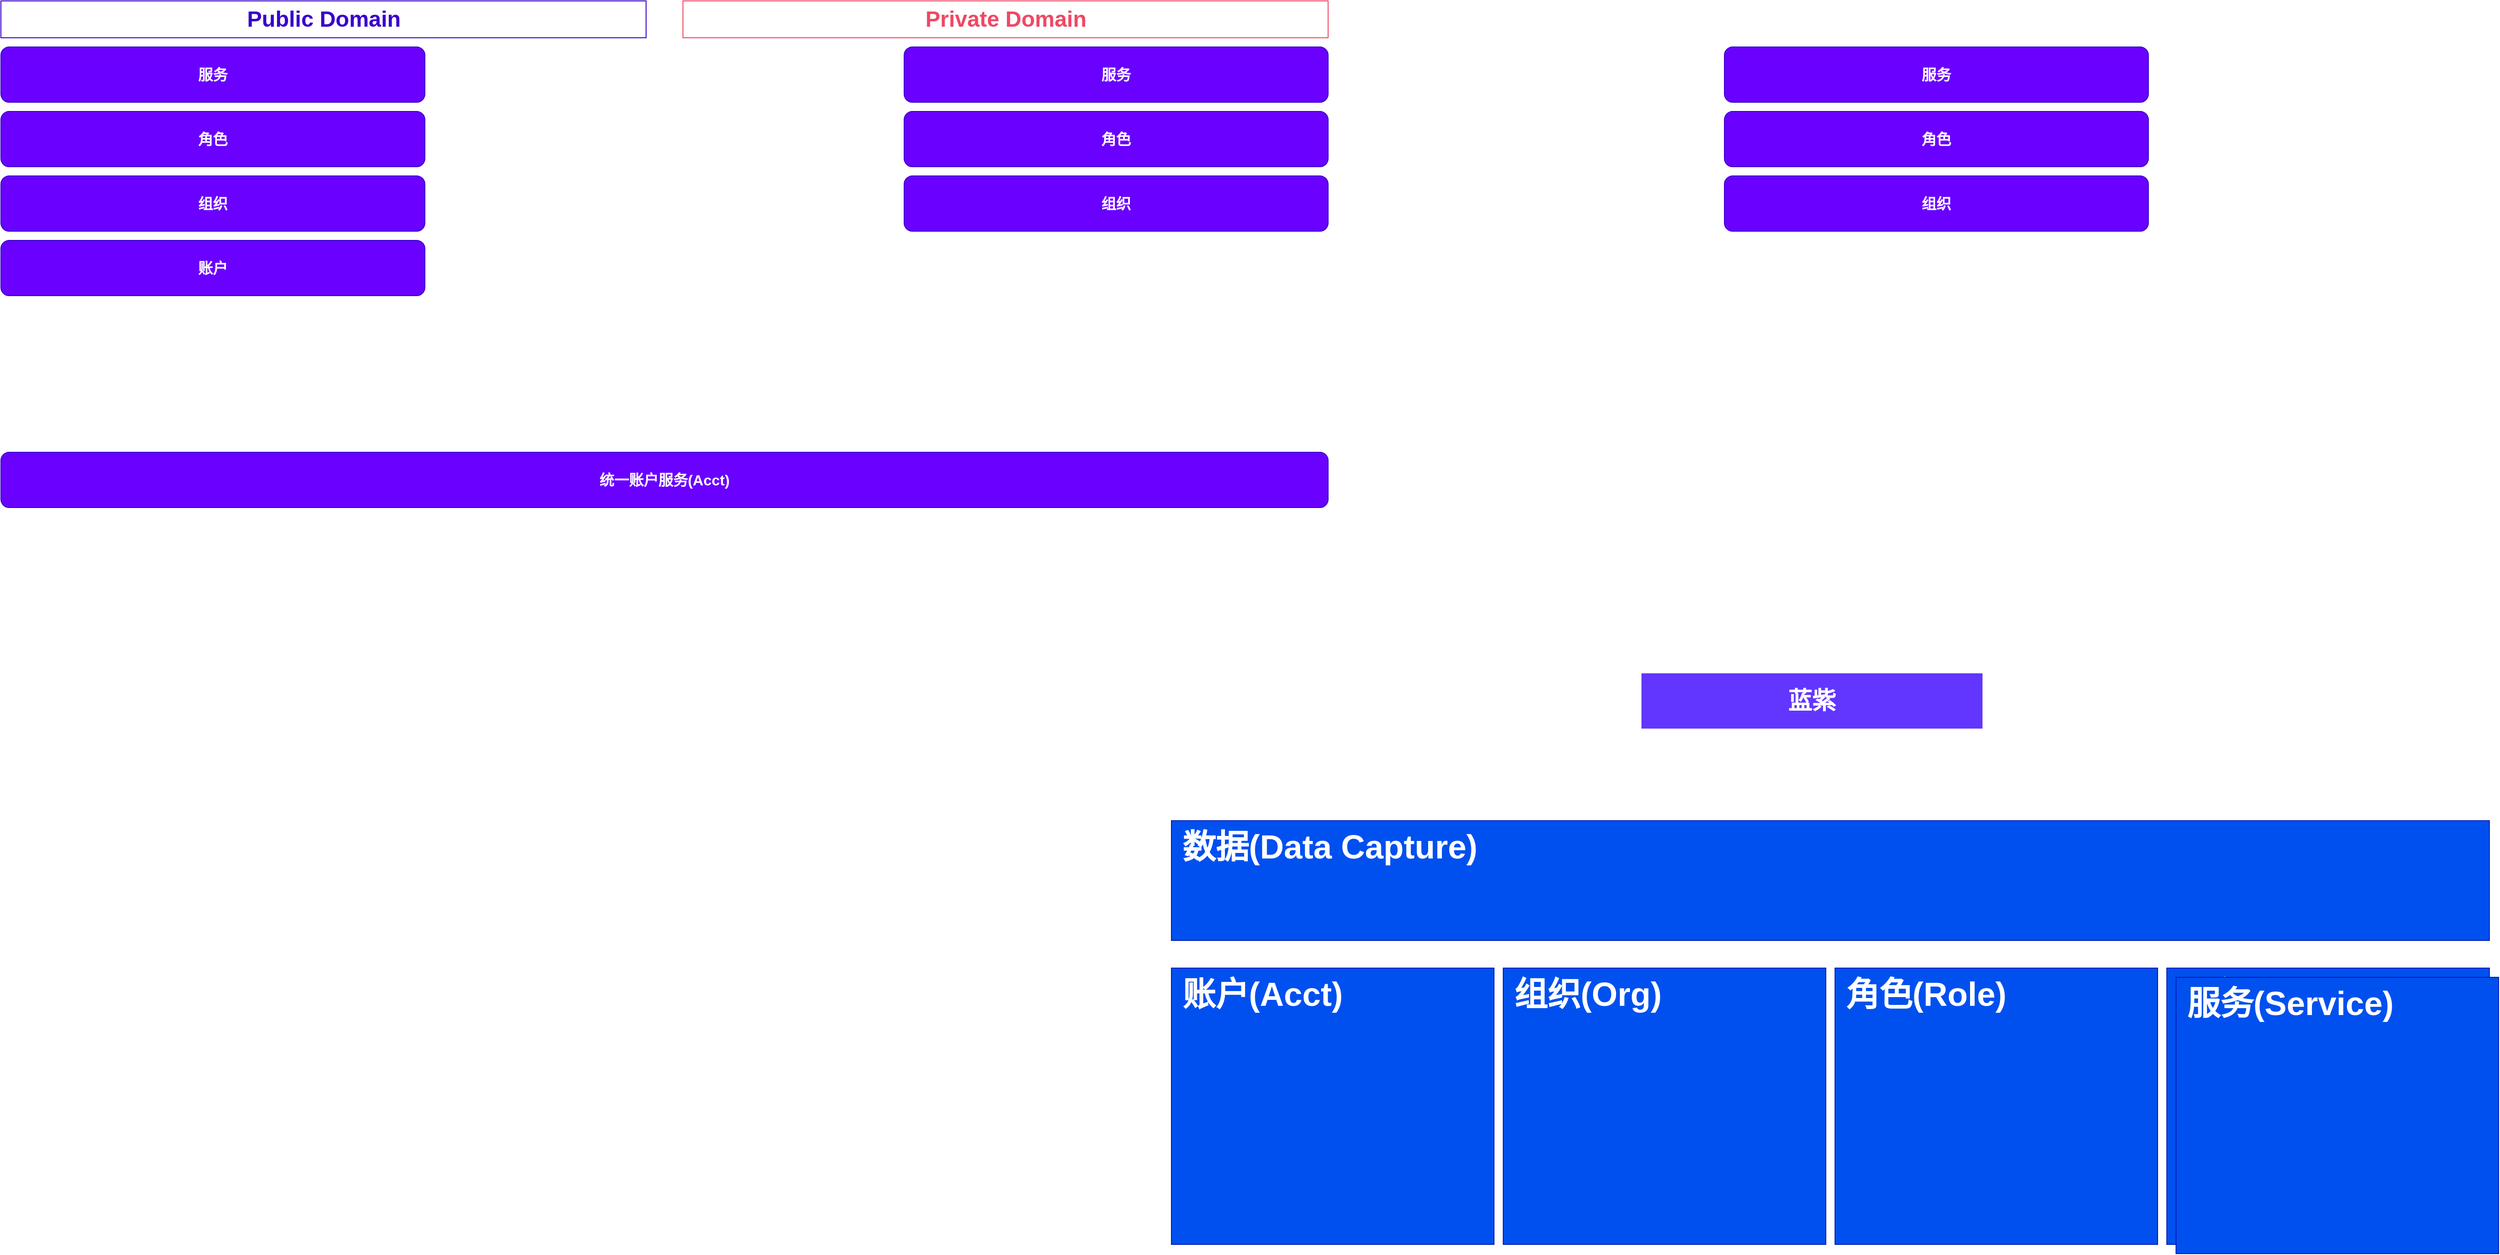<mxfile version="22.1.18" type="github">
  <diagram name="第 1 页" id="SORve16dFSBg72v4E7zD">
    <mxGraphModel dx="4163" dy="1686" grid="1" gridSize="10" guides="1" tooltips="1" connect="1" arrows="1" fold="1" page="0" pageScale="1" pageWidth="827" pageHeight="1169" math="0" shadow="0">
      <root>
        <mxCell id="0" />
        <mxCell id="1" parent="0" />
        <mxCell id="k1QYn-MifYpRVhnTq0kL-1" value="账户(Acct)" style="rounded=0;whiteSpace=wrap;html=1;align=left;verticalAlign=top;fontSize=36;fontStyle=1;spacingLeft=10;fillColor=#0050ef;strokeColor=#001DBC;fontColor=#ffffff;" vertex="1" parent="1">
          <mxGeometry x="430" y="1170" width="350" height="300" as="geometry" />
        </mxCell>
        <mxCell id="k1QYn-MifYpRVhnTq0kL-2" value="组织(Org)" style="rounded=0;whiteSpace=wrap;html=1;align=left;verticalAlign=top;fontSize=36;fontStyle=1;spacingLeft=10;fillColor=#0050ef;strokeColor=#001DBC;fontColor=#ffffff;" vertex="1" parent="1">
          <mxGeometry x="790" y="1170" width="350" height="300" as="geometry" />
        </mxCell>
        <mxCell id="k1QYn-MifYpRVhnTq0kL-3" value="角色(Role)" style="rounded=0;whiteSpace=wrap;html=1;align=left;verticalAlign=top;fontSize=36;fontStyle=1;spacingLeft=10;fillColor=#0050ef;strokeColor=#001DBC;fontColor=#ffffff;" vertex="1" parent="1">
          <mxGeometry x="1150" y="1170" width="350" height="300" as="geometry" />
        </mxCell>
        <mxCell id="k1QYn-MifYpRVhnTq0kL-4" value="服务(Service)" style="rounded=0;whiteSpace=wrap;html=1;align=left;verticalAlign=top;fontSize=36;fontStyle=1;spacingLeft=10;fillColor=#0050ef;strokeColor=#001DBC;fontColor=#ffffff;" vertex="1" parent="1">
          <mxGeometry x="1510" y="1170" width="350" height="300" as="geometry" />
        </mxCell>
        <mxCell id="k1QYn-MifYpRVhnTq0kL-7" value="数据(Data Capture)" style="rounded=0;whiteSpace=wrap;html=1;align=left;verticalAlign=top;fontSize=36;fontStyle=1;spacingLeft=10;fillColor=#0050ef;strokeColor=#001DBC;fontColor=#ffffff;" vertex="1" parent="1">
          <mxGeometry x="430" y="1010" width="1430" height="130" as="geometry" />
        </mxCell>
        <mxCell id="k1QYn-MifYpRVhnTq0kL-9" value="Public Domain" style="text;strokeColor=#3700CC;fillColor=none;html=1;fontSize=24;fontStyle=1;verticalAlign=middle;align=center;fontColor=#3700CC;" vertex="1" parent="1">
          <mxGeometry x="-840" y="120" width="700" height="40" as="geometry" />
        </mxCell>
        <mxCell id="k1QYn-MifYpRVhnTq0kL-10" value="Private Domain" style="text;strokeColor=#ef4864;fillColor=none;html=1;fontSize=24;fontStyle=1;verticalAlign=middle;align=center;fontColor=#ef4864;" vertex="1" parent="1">
          <mxGeometry x="-100" y="120" width="700" height="40" as="geometry" />
        </mxCell>
        <mxCell id="k1QYn-MifYpRVhnTq0kL-11" value="统一账户服务(Acct)" style="rounded=1;whiteSpace=wrap;html=1;fillColor=#6a00ff;fontColor=#ffffff;strokeColor=#3700CC;fontSize=16;fontStyle=1" vertex="1" parent="1">
          <mxGeometry x="-840" y="610" width="1440" height="60" as="geometry" />
        </mxCell>
        <mxCell id="k1QYn-MifYpRVhnTq0kL-12" value="组织" style="rounded=1;whiteSpace=wrap;html=1;fillColor=#6a00ff;fontColor=#ffffff;strokeColor=#3700CC;fontSize=16;fontStyle=1" vertex="1" parent="1">
          <mxGeometry x="1030" y="310" width="460" height="60" as="geometry" />
        </mxCell>
        <mxCell id="k1QYn-MifYpRVhnTq0kL-13" value="角色" style="rounded=1;whiteSpace=wrap;html=1;fillColor=#6a00ff;fontColor=#ffffff;strokeColor=#3700CC;fontSize=16;fontStyle=1" vertex="1" parent="1">
          <mxGeometry x="1030" y="240" width="460" height="60" as="geometry" />
        </mxCell>
        <mxCell id="k1QYn-MifYpRVhnTq0kL-14" value="服务(Service)" style="rounded=0;whiteSpace=wrap;html=1;align=left;verticalAlign=top;fontSize=36;fontStyle=1;spacingLeft=10;fillColor=#0050ef;strokeColor=#001DBC;fontColor=#ffffff;" vertex="1" parent="1">
          <mxGeometry x="1520" y="1180" width="350" height="300" as="geometry" />
        </mxCell>
        <mxCell id="k1QYn-MifYpRVhnTq0kL-15" value="服务" style="rounded=1;whiteSpace=wrap;html=1;fillColor=#6a00ff;fontColor=#ffffff;strokeColor=#3700CC;fontSize=16;fontStyle=1" vertex="1" parent="1">
          <mxGeometry x="1030" y="170" width="460" height="60" as="geometry" />
        </mxCell>
        <mxCell id="k1QYn-MifYpRVhnTq0kL-17" value="组织" style="rounded=1;whiteSpace=wrap;html=1;fillColor=#6a00ff;fontColor=#ffffff;strokeColor=#3700CC;fontSize=16;fontStyle=1" vertex="1" parent="1">
          <mxGeometry x="-840" y="310" width="460" height="60" as="geometry" />
        </mxCell>
        <mxCell id="k1QYn-MifYpRVhnTq0kL-18" value="角色" style="rounded=1;whiteSpace=wrap;html=1;fillColor=#6a00ff;fontColor=#ffffff;strokeColor=#3700CC;fontSize=16;fontStyle=1" vertex="1" parent="1">
          <mxGeometry x="140" y="240" width="460" height="60" as="geometry" />
        </mxCell>
        <mxCell id="k1QYn-MifYpRVhnTq0kL-19" value="服务" style="rounded=1;whiteSpace=wrap;html=1;fillColor=#6a00ff;fontColor=#ffffff;strokeColor=#3700CC;fontSize=16;fontStyle=1" vertex="1" parent="1">
          <mxGeometry x="140" y="170" width="460" height="60" as="geometry" />
        </mxCell>
        <mxCell id="k1QYn-MifYpRVhnTq0kL-22" value="蓝紫" style="rounded=0;whiteSpace=wrap;html=1;fillColor=#6236ff;strokeColor=none;fontStyle=1;fontColor=#FFFFFF;fontSize=26;" vertex="1" parent="1">
          <mxGeometry x="940" y="850" width="370" height="60" as="geometry" />
        </mxCell>
        <mxCell id="k1QYn-MifYpRVhnTq0kL-25" value="组织" style="rounded=1;whiteSpace=wrap;html=1;fillColor=#6a00ff;fontColor=#ffffff;strokeColor=#3700CC;fontSize=16;fontStyle=1" vertex="1" parent="1">
          <mxGeometry x="140" y="310" width="460" height="60" as="geometry" />
        </mxCell>
        <mxCell id="k1QYn-MifYpRVhnTq0kL-26" value="角色" style="rounded=1;whiteSpace=wrap;html=1;fillColor=#6a00ff;fontColor=#ffffff;strokeColor=#3700CC;fontSize=16;fontStyle=1" vertex="1" parent="1">
          <mxGeometry x="-840" y="240" width="460" height="60" as="geometry" />
        </mxCell>
        <mxCell id="k1QYn-MifYpRVhnTq0kL-27" value="服务" style="rounded=1;whiteSpace=wrap;html=1;fillColor=#6a00ff;fontColor=#ffffff;strokeColor=#3700CC;fontSize=16;fontStyle=1" vertex="1" parent="1">
          <mxGeometry x="-840" y="170" width="460" height="60" as="geometry" />
        </mxCell>
        <mxCell id="k1QYn-MifYpRVhnTq0kL-28" value="账户" style="rounded=1;whiteSpace=wrap;html=1;fillColor=#6a00ff;fontColor=#ffffff;strokeColor=#3700CC;fontSize=16;fontStyle=1" vertex="1" parent="1">
          <mxGeometry x="-840" y="380" width="460" height="60" as="geometry" />
        </mxCell>
      </root>
    </mxGraphModel>
  </diagram>
</mxfile>
